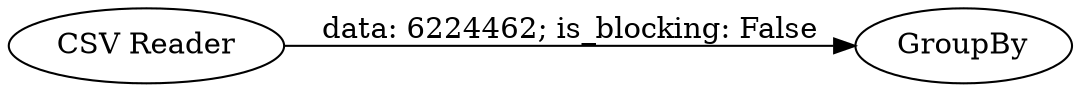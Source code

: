 digraph {
	"8299385198677559261_1" [label="CSV Reader"]
	"8299385198677559261_2" [label=GroupBy]
	"8299385198677559261_1" -> "8299385198677559261_2" [label="data: 6224462; is_blocking: False"]
	rankdir=LR
}
